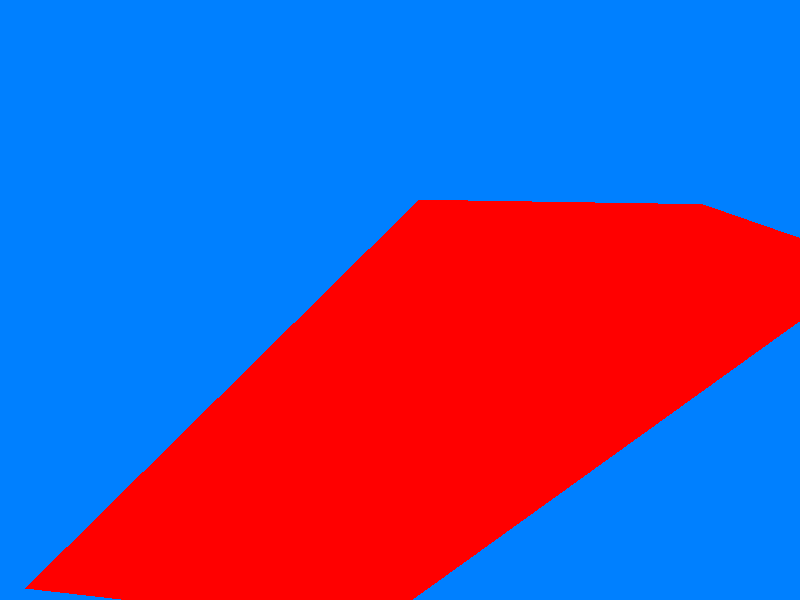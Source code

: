 #declare FrontCameraPos = <0,0,-10>;
#declare TopCameraPos = <0,10,0>;
#declare TopFrontAngleCameraPos = <1,3,-7>;

background{
    rgb<0,.5,1>
    }
    
camera{
    location TopFrontAngleCameraPos
    look_at <0,1,0> 
    } 
    
light_source{
    <2,7,-3>
    rgb <1,1,1>
    }

light_source{
    <3,5,-4>
    rgb <.5,.5,.6>
    }

#declare Box=box{
    <-1,-1,-1>  //important that box is centered about the origin
    <1,1,1>
    };

#declare FreeTransform = transform{
    matrix<2,0,0,  //a11 a12 a13
           2,2,0   //a21 a22 a23
           0,0,2,  //a31 a32 a33
           0,0,0>  //a14 a24 a34
           };
           
object{
      Box
      transform{FreeTransform}
      /*transform{FreeTransform inverse}*/ //this will undo the transform above
      texture{
        pigment{
            rgb<1,0,0>
            }
            }
            }